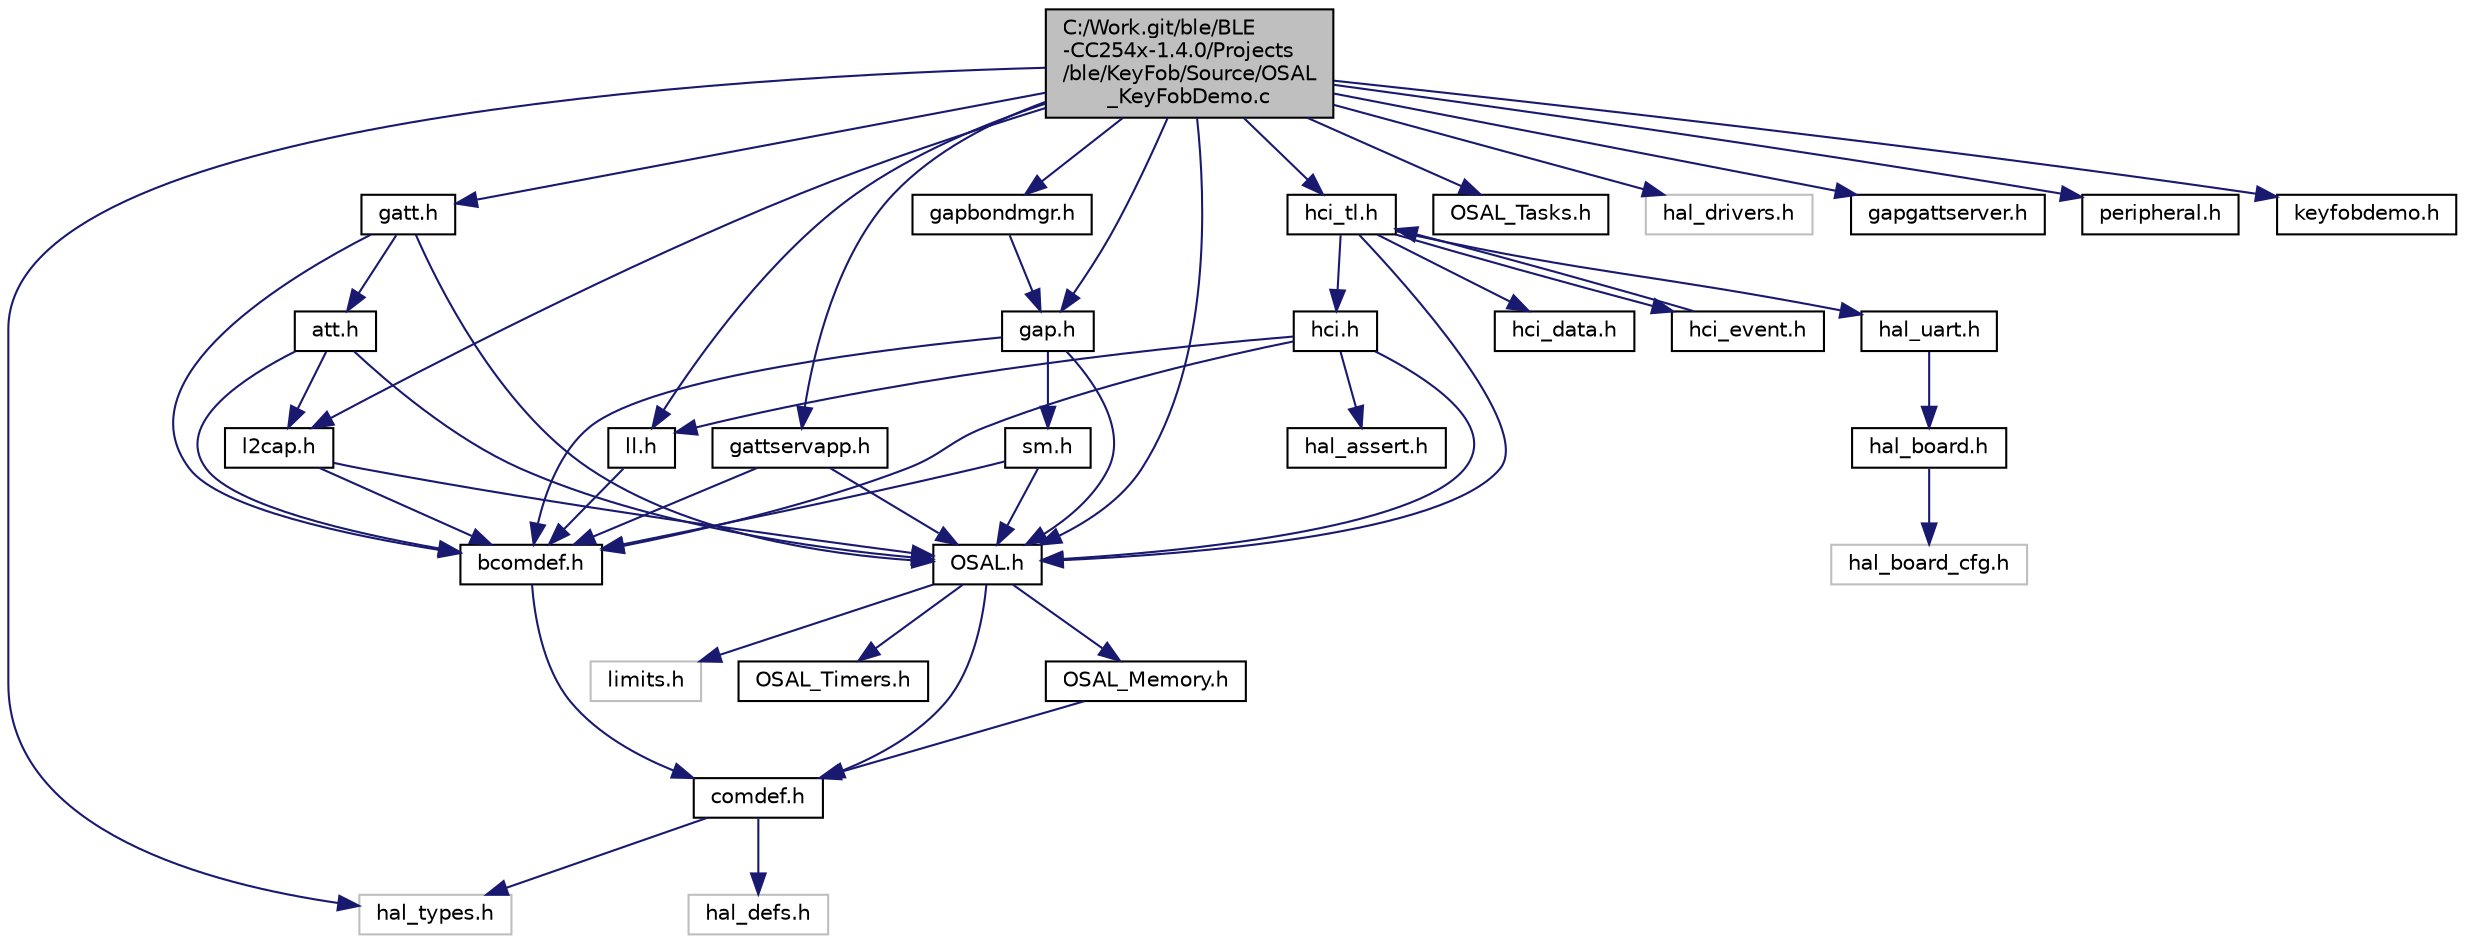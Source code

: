 digraph "C:/Work.git/ble/BLE-CC254x-1.4.0/Projects/ble/KeyFob/Source/OSAL_KeyFobDemo.c"
{
  edge [fontname="Helvetica",fontsize="10",labelfontname="Helvetica",labelfontsize="10"];
  node [fontname="Helvetica",fontsize="10",shape=record];
  Node1 [label="C:/Work.git/ble/BLE\l-CC254x-1.4.0/Projects\l/ble/KeyFob/Source/OSAL\l_KeyFobDemo.c",height=0.2,width=0.4,color="black", fillcolor="grey75", style="filled" fontcolor="black"];
  Node1 -> Node2 [color="midnightblue",fontsize="10",style="solid",fontname="Helvetica"];
  Node2 [label="hal_types.h",height=0.2,width=0.4,color="grey75", fillcolor="white", style="filled"];
  Node1 -> Node3 [color="midnightblue",fontsize="10",style="solid",fontname="Helvetica"];
  Node3 [label="OSAL.h",height=0.2,width=0.4,color="black", fillcolor="white", style="filled",URL="$_o_s_a_l_8h.html"];
  Node3 -> Node4 [color="midnightblue",fontsize="10",style="solid",fontname="Helvetica"];
  Node4 [label="limits.h",height=0.2,width=0.4,color="grey75", fillcolor="white", style="filled"];
  Node3 -> Node5 [color="midnightblue",fontsize="10",style="solid",fontname="Helvetica"];
  Node5 [label="comdef.h",height=0.2,width=0.4,color="black", fillcolor="white", style="filled",URL="$comdef_8h.html"];
  Node5 -> Node2 [color="midnightblue",fontsize="10",style="solid",fontname="Helvetica"];
  Node5 -> Node6 [color="midnightblue",fontsize="10",style="solid",fontname="Helvetica"];
  Node6 [label="hal_defs.h",height=0.2,width=0.4,color="grey75", fillcolor="white", style="filled"];
  Node3 -> Node7 [color="midnightblue",fontsize="10",style="solid",fontname="Helvetica"];
  Node7 [label="OSAL_Memory.h",height=0.2,width=0.4,color="black", fillcolor="white", style="filled",URL="$_o_s_a_l___memory_8h.html"];
  Node7 -> Node5 [color="midnightblue",fontsize="10",style="solid",fontname="Helvetica"];
  Node3 -> Node8 [color="midnightblue",fontsize="10",style="solid",fontname="Helvetica"];
  Node8 [label="OSAL_Timers.h",height=0.2,width=0.4,color="black", fillcolor="white", style="filled",URL="$_o_s_a_l___timers_8h.html"];
  Node1 -> Node9 [color="midnightblue",fontsize="10",style="solid",fontname="Helvetica"];
  Node9 [label="OSAL_Tasks.h",height=0.2,width=0.4,color="black", fillcolor="white", style="filled",URL="$_o_s_a_l___tasks_8h.html"];
  Node1 -> Node10 [color="midnightblue",fontsize="10",style="solid",fontname="Helvetica"];
  Node10 [label="hal_drivers.h",height=0.2,width=0.4,color="grey75", fillcolor="white", style="filled"];
  Node1 -> Node11 [color="midnightblue",fontsize="10",style="solid",fontname="Helvetica"];
  Node11 [label="ll.h",height=0.2,width=0.4,color="black", fillcolor="white", style="filled",URL="$ll_8h.html"];
  Node11 -> Node12 [color="midnightblue",fontsize="10",style="solid",fontname="Helvetica"];
  Node12 [label="bcomdef.h",height=0.2,width=0.4,color="black", fillcolor="white", style="filled",URL="$bcomdef_8h.html"];
  Node12 -> Node5 [color="midnightblue",fontsize="10",style="solid",fontname="Helvetica"];
  Node1 -> Node13 [color="midnightblue",fontsize="10",style="solid",fontname="Helvetica"];
  Node13 [label="hci_tl.h",height=0.2,width=0.4,color="black", fillcolor="white", style="filled",URL="$hci__tl_8h.html"];
  Node13 -> Node14 [color="midnightblue",fontsize="10",style="solid",fontname="Helvetica"];
  Node14 [label="hci.h",height=0.2,width=0.4,color="black", fillcolor="white", style="filled",URL="$hci_8h.html"];
  Node14 -> Node12 [color="midnightblue",fontsize="10",style="solid",fontname="Helvetica"];
  Node14 -> Node3 [color="midnightblue",fontsize="10",style="solid",fontname="Helvetica"];
  Node14 -> Node11 [color="midnightblue",fontsize="10",style="solid",fontname="Helvetica"];
  Node14 -> Node15 [color="midnightblue",fontsize="10",style="solid",fontname="Helvetica"];
  Node15 [label="hal_assert.h",height=0.2,width=0.4,color="black", fillcolor="white", style="filled",URL="$hal__assert_8h.html"];
  Node13 -> Node3 [color="midnightblue",fontsize="10",style="solid",fontname="Helvetica"];
  Node13 -> Node16 [color="midnightblue",fontsize="10",style="solid",fontname="Helvetica"];
  Node16 [label="hal_uart.h",height=0.2,width=0.4,color="black", fillcolor="white", style="filled",URL="$hal__uart_8h.html"];
  Node16 -> Node17 [color="midnightblue",fontsize="10",style="solid",fontname="Helvetica"];
  Node17 [label="hal_board.h",height=0.2,width=0.4,color="black", fillcolor="white", style="filled",URL="$_components_2hal_2include_2hal__board_8h.html"];
  Node17 -> Node18 [color="midnightblue",fontsize="10",style="solid",fontname="Helvetica"];
  Node18 [label="hal_board_cfg.h",height=0.2,width=0.4,color="grey75", fillcolor="white", style="filled"];
  Node13 -> Node19 [color="midnightblue",fontsize="10",style="solid",fontname="Helvetica"];
  Node19 [label="hci_data.h",height=0.2,width=0.4,color="black", fillcolor="white", style="filled",URL="$hci__data_8h.html"];
  Node13 -> Node20 [color="midnightblue",fontsize="10",style="solid",fontname="Helvetica"];
  Node20 [label="hci_event.h",height=0.2,width=0.4,color="black", fillcolor="white", style="filled",URL="$hci__event_8h.html"];
  Node20 -> Node13 [color="midnightblue",fontsize="10",style="solid",fontname="Helvetica"];
  Node1 -> Node21 [color="midnightblue",fontsize="10",style="solid",fontname="Helvetica"];
  Node21 [label="l2cap.h",height=0.2,width=0.4,color="black", fillcolor="white", style="filled",URL="$l2cap_8h.html"];
  Node21 -> Node12 [color="midnightblue",fontsize="10",style="solid",fontname="Helvetica"];
  Node21 -> Node3 [color="midnightblue",fontsize="10",style="solid",fontname="Helvetica"];
  Node1 -> Node22 [color="midnightblue",fontsize="10",style="solid",fontname="Helvetica"];
  Node22 [label="gap.h",height=0.2,width=0.4,color="black", fillcolor="white", style="filled",URL="$gap_8h.html"];
  Node22 -> Node12 [color="midnightblue",fontsize="10",style="solid",fontname="Helvetica"];
  Node22 -> Node3 [color="midnightblue",fontsize="10",style="solid",fontname="Helvetica"];
  Node22 -> Node23 [color="midnightblue",fontsize="10",style="solid",fontname="Helvetica"];
  Node23 [label="sm.h",height=0.2,width=0.4,color="black", fillcolor="white", style="filled",URL="$sm_8h.html"];
  Node23 -> Node12 [color="midnightblue",fontsize="10",style="solid",fontname="Helvetica"];
  Node23 -> Node3 [color="midnightblue",fontsize="10",style="solid",fontname="Helvetica"];
  Node1 -> Node24 [color="midnightblue",fontsize="10",style="solid",fontname="Helvetica"];
  Node24 [label="gapgattserver.h",height=0.2,width=0.4,color="black", fillcolor="white", style="filled",URL="$gapgattserver_8h.html"];
  Node1 -> Node25 [color="midnightblue",fontsize="10",style="solid",fontname="Helvetica"];
  Node25 [label="gapbondmgr.h",height=0.2,width=0.4,color="black", fillcolor="white", style="filled",URL="$gapbondmgr_8h.html"];
  Node25 -> Node22 [color="midnightblue",fontsize="10",style="solid",fontname="Helvetica"];
  Node1 -> Node26 [color="midnightblue",fontsize="10",style="solid",fontname="Helvetica"];
  Node26 [label="gatt.h",height=0.2,width=0.4,color="black", fillcolor="white", style="filled",URL="$gatt_8h.html"];
  Node26 -> Node12 [color="midnightblue",fontsize="10",style="solid",fontname="Helvetica"];
  Node26 -> Node3 [color="midnightblue",fontsize="10",style="solid",fontname="Helvetica"];
  Node26 -> Node27 [color="midnightblue",fontsize="10",style="solid",fontname="Helvetica"];
  Node27 [label="att.h",height=0.2,width=0.4,color="black", fillcolor="white", style="filled",URL="$att_8h.html"];
  Node27 -> Node12 [color="midnightblue",fontsize="10",style="solid",fontname="Helvetica"];
  Node27 -> Node3 [color="midnightblue",fontsize="10",style="solid",fontname="Helvetica"];
  Node27 -> Node21 [color="midnightblue",fontsize="10",style="solid",fontname="Helvetica"];
  Node1 -> Node28 [color="midnightblue",fontsize="10",style="solid",fontname="Helvetica"];
  Node28 [label="gattservapp.h",height=0.2,width=0.4,color="black", fillcolor="white", style="filled",URL="$gattservapp_8h.html"];
  Node28 -> Node12 [color="midnightblue",fontsize="10",style="solid",fontname="Helvetica"];
  Node28 -> Node3 [color="midnightblue",fontsize="10",style="solid",fontname="Helvetica"];
  Node1 -> Node29 [color="midnightblue",fontsize="10",style="solid",fontname="Helvetica"];
  Node29 [label="peripheral.h",height=0.2,width=0.4,color="black", fillcolor="white", style="filled",URL="$peripheral_8h.html"];
  Node1 -> Node30 [color="midnightblue",fontsize="10",style="solid",fontname="Helvetica"];
  Node30 [label="keyfobdemo.h",height=0.2,width=0.4,color="black", fillcolor="white", style="filled",URL="$keyfobdemo_8h.html"];
}
